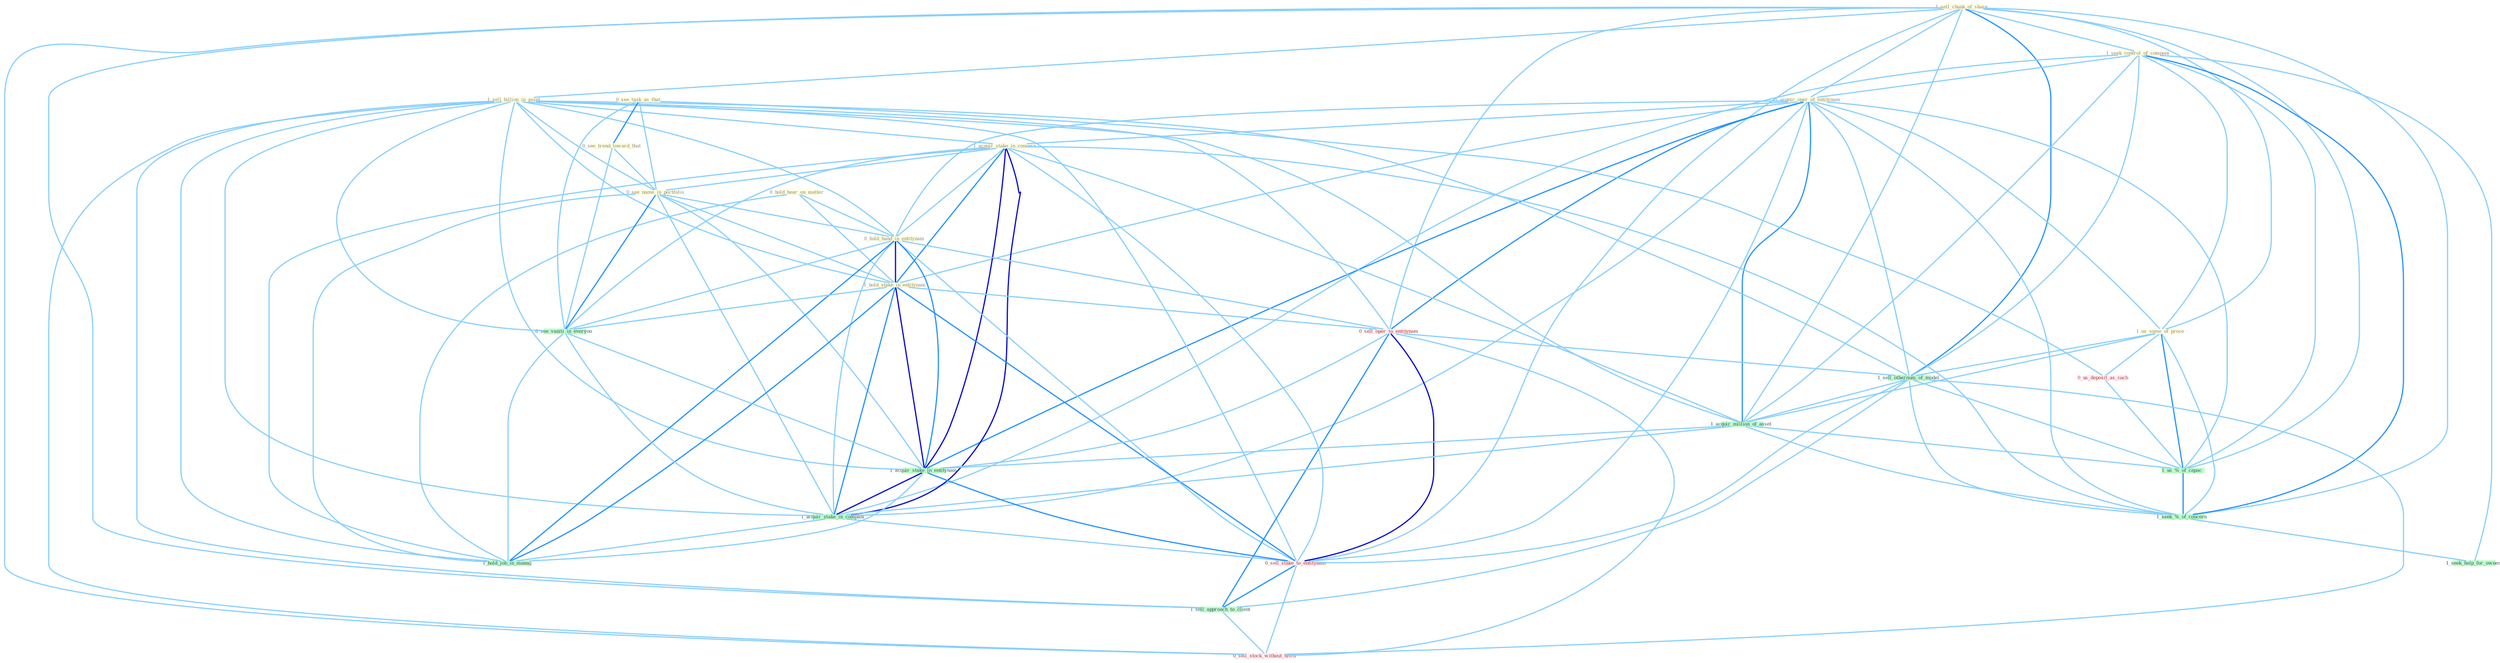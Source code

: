 Graph G{ 
    node
    [shape=polygon,style=filled,width=.5,height=.06,color="#BDFCC9",fixedsize=true,fontsize=4,
    fontcolor="#2f4f4f"];
    {node
    [color="#ffffe0", fontcolor="#8b7d6b"] "1_sell_chunk_of_share " "1_seek_control_of_compani " "1_acquir_oper_of_entitynam " "1_sell_billion_in_asset " "0_see_task_as_that " "1_acquir_stake_in_concern " "0_hold_hear_on_matter " "0_see_trend_toward_that " "1_us_some_of_proce " "0_see_name_in_portfolio " "0_hold_hand_in_entitynam " "1_hold_stake_in_entitynam "}
{node [color="#fff0f5", fontcolor="#b22222"] "0_sell_oper_to_entitynam " "0_us_deposit_as_cach " "0_sell_stake_to_entitynam " "0_sell_stock_without_hitch "}
edge [color="#B0E2FF"];

	"1_sell_chunk_of_share " -- "1_seek_control_of_compani " [w="1", color="#87cefa" ];
	"1_sell_chunk_of_share " -- "1_acquir_oper_of_entitynam " [w="1", color="#87cefa" ];
	"1_sell_chunk_of_share " -- "1_sell_billion_in_asset " [w="1", color="#87cefa" ];
	"1_sell_chunk_of_share " -- "1_us_some_of_proce " [w="1", color="#87cefa" ];
	"1_sell_chunk_of_share " -- "0_sell_oper_to_entitynam " [w="1", color="#87cefa" ];
	"1_sell_chunk_of_share " -- "1_sell_othernum_of_model " [w="2", color="#1e90ff" , len=0.8];
	"1_sell_chunk_of_share " -- "1_acquir_million_of_asset " [w="1", color="#87cefa" ];
	"1_sell_chunk_of_share " -- "0_sell_stake_to_entitynam " [w="1", color="#87cefa" ];
	"1_sell_chunk_of_share " -- "1_us_%_of_capac " [w="1", color="#87cefa" ];
	"1_sell_chunk_of_share " -- "1_sell_approach_to_client " [w="1", color="#87cefa" ];
	"1_sell_chunk_of_share " -- "0_sell_stock_without_hitch " [w="1", color="#87cefa" ];
	"1_sell_chunk_of_share " -- "1_seek_%_of_concern " [w="1", color="#87cefa" ];
	"1_seek_control_of_compani " -- "1_acquir_oper_of_entitynam " [w="1", color="#87cefa" ];
	"1_seek_control_of_compani " -- "1_us_some_of_proce " [w="1", color="#87cefa" ];
	"1_seek_control_of_compani " -- "1_sell_othernum_of_model " [w="1", color="#87cefa" ];
	"1_seek_control_of_compani " -- "1_acquir_million_of_asset " [w="1", color="#87cefa" ];
	"1_seek_control_of_compani " -- "1_acquir_stake_in_compani " [w="1", color="#87cefa" ];
	"1_seek_control_of_compani " -- "1_us_%_of_capac " [w="1", color="#87cefa" ];
	"1_seek_control_of_compani " -- "1_seek_%_of_concern " [w="2", color="#1e90ff" , len=0.8];
	"1_seek_control_of_compani " -- "1_seek_help_for_owner " [w="1", color="#87cefa" ];
	"1_acquir_oper_of_entitynam " -- "1_acquir_stake_in_concern " [w="1", color="#87cefa" ];
	"1_acquir_oper_of_entitynam " -- "1_us_some_of_proce " [w="1", color="#87cefa" ];
	"1_acquir_oper_of_entitynam " -- "0_hold_hand_in_entitynam " [w="1", color="#87cefa" ];
	"1_acquir_oper_of_entitynam " -- "1_hold_stake_in_entitynam " [w="1", color="#87cefa" ];
	"1_acquir_oper_of_entitynam " -- "0_sell_oper_to_entitynam " [w="2", color="#1e90ff" , len=0.8];
	"1_acquir_oper_of_entitynam " -- "1_sell_othernum_of_model " [w="1", color="#87cefa" ];
	"1_acquir_oper_of_entitynam " -- "1_acquir_million_of_asset " [w="2", color="#1e90ff" , len=0.8];
	"1_acquir_oper_of_entitynam " -- "1_acquir_stake_in_entitynam " [w="2", color="#1e90ff" , len=0.8];
	"1_acquir_oper_of_entitynam " -- "1_acquir_stake_in_compani " [w="1", color="#87cefa" ];
	"1_acquir_oper_of_entitynam " -- "0_sell_stake_to_entitynam " [w="1", color="#87cefa" ];
	"1_acquir_oper_of_entitynam " -- "1_us_%_of_capac " [w="1", color="#87cefa" ];
	"1_acquir_oper_of_entitynam " -- "1_seek_%_of_concern " [w="1", color="#87cefa" ];
	"1_sell_billion_in_asset " -- "1_acquir_stake_in_concern " [w="1", color="#87cefa" ];
	"1_sell_billion_in_asset " -- "0_see_name_in_portfolio " [w="1", color="#87cefa" ];
	"1_sell_billion_in_asset " -- "0_hold_hand_in_entitynam " [w="1", color="#87cefa" ];
	"1_sell_billion_in_asset " -- "1_hold_stake_in_entitynam " [w="1", color="#87cefa" ];
	"1_sell_billion_in_asset " -- "0_sell_oper_to_entitynam " [w="1", color="#87cefa" ];
	"1_sell_billion_in_asset " -- "1_sell_othernum_of_model " [w="1", color="#87cefa" ];
	"1_sell_billion_in_asset " -- "0_see_vaniti_in_everyon " [w="1", color="#87cefa" ];
	"1_sell_billion_in_asset " -- "1_acquir_million_of_asset " [w="1", color="#87cefa" ];
	"1_sell_billion_in_asset " -- "1_acquir_stake_in_entitynam " [w="1", color="#87cefa" ];
	"1_sell_billion_in_asset " -- "1_acquir_stake_in_compani " [w="1", color="#87cefa" ];
	"1_sell_billion_in_asset " -- "0_sell_stake_to_entitynam " [w="1", color="#87cefa" ];
	"1_sell_billion_in_asset " -- "1_sell_approach_to_client " [w="1", color="#87cefa" ];
	"1_sell_billion_in_asset " -- "1_hold_job_in_manag " [w="1", color="#87cefa" ];
	"1_sell_billion_in_asset " -- "0_sell_stock_without_hitch " [w="1", color="#87cefa" ];
	"0_see_task_as_that " -- "0_see_trend_toward_that " [w="2", color="#1e90ff" , len=0.8];
	"0_see_task_as_that " -- "0_see_name_in_portfolio " [w="1", color="#87cefa" ];
	"0_see_task_as_that " -- "0_see_vaniti_in_everyon " [w="1", color="#87cefa" ];
	"0_see_task_as_that " -- "0_us_deposit_as_cach " [w="1", color="#87cefa" ];
	"1_acquir_stake_in_concern " -- "0_see_name_in_portfolio " [w="1", color="#87cefa" ];
	"1_acquir_stake_in_concern " -- "0_hold_hand_in_entitynam " [w="1", color="#87cefa" ];
	"1_acquir_stake_in_concern " -- "1_hold_stake_in_entitynam " [w="2", color="#1e90ff" , len=0.8];
	"1_acquir_stake_in_concern " -- "0_see_vaniti_in_everyon " [w="1", color="#87cefa" ];
	"1_acquir_stake_in_concern " -- "1_acquir_million_of_asset " [w="1", color="#87cefa" ];
	"1_acquir_stake_in_concern " -- "1_acquir_stake_in_entitynam " [w="3", color="#0000cd" , len=0.6];
	"1_acquir_stake_in_concern " -- "1_acquir_stake_in_compani " [w="3", color="#0000cd" , len=0.6];
	"1_acquir_stake_in_concern " -- "0_sell_stake_to_entitynam " [w="1", color="#87cefa" ];
	"1_acquir_stake_in_concern " -- "1_hold_job_in_manag " [w="1", color="#87cefa" ];
	"1_acquir_stake_in_concern " -- "1_seek_%_of_concern " [w="1", color="#87cefa" ];
	"0_hold_hear_on_matter " -- "0_hold_hand_in_entitynam " [w="1", color="#87cefa" ];
	"0_hold_hear_on_matter " -- "1_hold_stake_in_entitynam " [w="1", color="#87cefa" ];
	"0_hold_hear_on_matter " -- "1_hold_job_in_manag " [w="1", color="#87cefa" ];
	"0_see_trend_toward_that " -- "0_see_name_in_portfolio " [w="1", color="#87cefa" ];
	"0_see_trend_toward_that " -- "0_see_vaniti_in_everyon " [w="1", color="#87cefa" ];
	"1_us_some_of_proce " -- "1_sell_othernum_of_model " [w="1", color="#87cefa" ];
	"1_us_some_of_proce " -- "1_acquir_million_of_asset " [w="1", color="#87cefa" ];
	"1_us_some_of_proce " -- "0_us_deposit_as_cach " [w="1", color="#87cefa" ];
	"1_us_some_of_proce " -- "1_us_%_of_capac " [w="2", color="#1e90ff" , len=0.8];
	"1_us_some_of_proce " -- "1_seek_%_of_concern " [w="1", color="#87cefa" ];
	"0_see_name_in_portfolio " -- "0_hold_hand_in_entitynam " [w="1", color="#87cefa" ];
	"0_see_name_in_portfolio " -- "1_hold_stake_in_entitynam " [w="1", color="#87cefa" ];
	"0_see_name_in_portfolio " -- "0_see_vaniti_in_everyon " [w="2", color="#1e90ff" , len=0.8];
	"0_see_name_in_portfolio " -- "1_acquir_stake_in_entitynam " [w="1", color="#87cefa" ];
	"0_see_name_in_portfolio " -- "1_acquir_stake_in_compani " [w="1", color="#87cefa" ];
	"0_see_name_in_portfolio " -- "1_hold_job_in_manag " [w="1", color="#87cefa" ];
	"0_hold_hand_in_entitynam " -- "1_hold_stake_in_entitynam " [w="3", color="#0000cd" , len=0.6];
	"0_hold_hand_in_entitynam " -- "0_sell_oper_to_entitynam " [w="1", color="#87cefa" ];
	"0_hold_hand_in_entitynam " -- "0_see_vaniti_in_everyon " [w="1", color="#87cefa" ];
	"0_hold_hand_in_entitynam " -- "1_acquir_stake_in_entitynam " [w="2", color="#1e90ff" , len=0.8];
	"0_hold_hand_in_entitynam " -- "1_acquir_stake_in_compani " [w="1", color="#87cefa" ];
	"0_hold_hand_in_entitynam " -- "0_sell_stake_to_entitynam " [w="1", color="#87cefa" ];
	"0_hold_hand_in_entitynam " -- "1_hold_job_in_manag " [w="2", color="#1e90ff" , len=0.8];
	"1_hold_stake_in_entitynam " -- "0_sell_oper_to_entitynam " [w="1", color="#87cefa" ];
	"1_hold_stake_in_entitynam " -- "0_see_vaniti_in_everyon " [w="1", color="#87cefa" ];
	"1_hold_stake_in_entitynam " -- "1_acquir_stake_in_entitynam " [w="3", color="#0000cd" , len=0.6];
	"1_hold_stake_in_entitynam " -- "1_acquir_stake_in_compani " [w="2", color="#1e90ff" , len=0.8];
	"1_hold_stake_in_entitynam " -- "0_sell_stake_to_entitynam " [w="2", color="#1e90ff" , len=0.8];
	"1_hold_stake_in_entitynam " -- "1_hold_job_in_manag " [w="2", color="#1e90ff" , len=0.8];
	"0_sell_oper_to_entitynam " -- "1_sell_othernum_of_model " [w="1", color="#87cefa" ];
	"0_sell_oper_to_entitynam " -- "1_acquir_stake_in_entitynam " [w="1", color="#87cefa" ];
	"0_sell_oper_to_entitynam " -- "0_sell_stake_to_entitynam " [w="3", color="#0000cd" , len=0.6];
	"0_sell_oper_to_entitynam " -- "1_sell_approach_to_client " [w="2", color="#1e90ff" , len=0.8];
	"0_sell_oper_to_entitynam " -- "0_sell_stock_without_hitch " [w="1", color="#87cefa" ];
	"1_sell_othernum_of_model " -- "1_acquir_million_of_asset " [w="1", color="#87cefa" ];
	"1_sell_othernum_of_model " -- "0_sell_stake_to_entitynam " [w="1", color="#87cefa" ];
	"1_sell_othernum_of_model " -- "1_us_%_of_capac " [w="1", color="#87cefa" ];
	"1_sell_othernum_of_model " -- "1_sell_approach_to_client " [w="1", color="#87cefa" ];
	"1_sell_othernum_of_model " -- "0_sell_stock_without_hitch " [w="1", color="#87cefa" ];
	"1_sell_othernum_of_model " -- "1_seek_%_of_concern " [w="1", color="#87cefa" ];
	"0_see_vaniti_in_everyon " -- "1_acquir_stake_in_entitynam " [w="1", color="#87cefa" ];
	"0_see_vaniti_in_everyon " -- "1_acquir_stake_in_compani " [w="1", color="#87cefa" ];
	"0_see_vaniti_in_everyon " -- "1_hold_job_in_manag " [w="1", color="#87cefa" ];
	"1_acquir_million_of_asset " -- "1_acquir_stake_in_entitynam " [w="1", color="#87cefa" ];
	"1_acquir_million_of_asset " -- "1_acquir_stake_in_compani " [w="1", color="#87cefa" ];
	"1_acquir_million_of_asset " -- "1_us_%_of_capac " [w="1", color="#87cefa" ];
	"1_acquir_million_of_asset " -- "1_seek_%_of_concern " [w="1", color="#87cefa" ];
	"0_us_deposit_as_cach " -- "1_us_%_of_capac " [w="1", color="#87cefa" ];
	"1_acquir_stake_in_entitynam " -- "1_acquir_stake_in_compani " [w="3", color="#0000cd" , len=0.6];
	"1_acquir_stake_in_entitynam " -- "0_sell_stake_to_entitynam " [w="2", color="#1e90ff" , len=0.8];
	"1_acquir_stake_in_entitynam " -- "1_hold_job_in_manag " [w="1", color="#87cefa" ];
	"1_acquir_stake_in_compani " -- "0_sell_stake_to_entitynam " [w="1", color="#87cefa" ];
	"1_acquir_stake_in_compani " -- "1_hold_job_in_manag " [w="1", color="#87cefa" ];
	"0_sell_stake_to_entitynam " -- "1_sell_approach_to_client " [w="2", color="#1e90ff" , len=0.8];
	"0_sell_stake_to_entitynam " -- "0_sell_stock_without_hitch " [w="1", color="#87cefa" ];
	"1_us_%_of_capac " -- "1_seek_%_of_concern " [w="2", color="#1e90ff" , len=0.8];
	"1_sell_approach_to_client " -- "0_sell_stock_without_hitch " [w="1", color="#87cefa" ];
	"1_seek_%_of_concern " -- "1_seek_help_for_owner " [w="1", color="#87cefa" ];
}